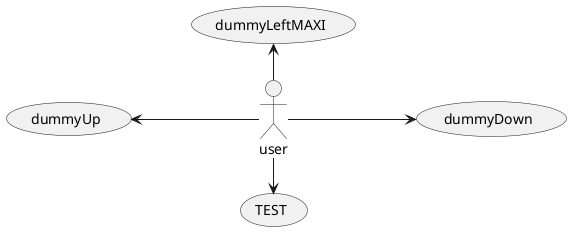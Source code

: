 ' ALT + D

@startuml

left to right direction
:user: -left-> (dummyLeftMAXI)
:user: -right-> (TEST)
:user: -up-> (dummyUp)
:user: -down-> (dummyDown)
@enduml
